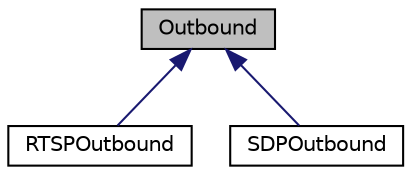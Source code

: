 digraph "Outbound"
{
  edge [fontname="Helvetica",fontsize="10",labelfontname="Helvetica",labelfontsize="10"];
  node [fontname="Helvetica",fontsize="10",shape=record];
  Node0 [label="Outbound",height=0.2,width=0.4,color="black", fillcolor="grey75", style="filled", fontcolor="black"];
  Node0 -> Node1 [dir="back",color="midnightblue",fontsize="10",style="solid",fontname="Helvetica"];
  Node1 [label="RTSPOutbound",height=0.2,width=0.4,color="black", fillcolor="white", style="filled",URL="$classRTSPOutbound.html",tooltip="Sending a stream using the on-demand rtsp server. "];
  Node0 -> Node2 [dir="back",color="midnightblue",fontsize="10",style="solid",fontname="Helvetica"];
  Node2 [label="SDPOutbound",height=0.2,width=0.4,color="black", fillcolor="white", style="filled",URL="$classSDPOutbound.html",tooltip="Sending a stream without rtsp negotiation (i.e. "];
}
